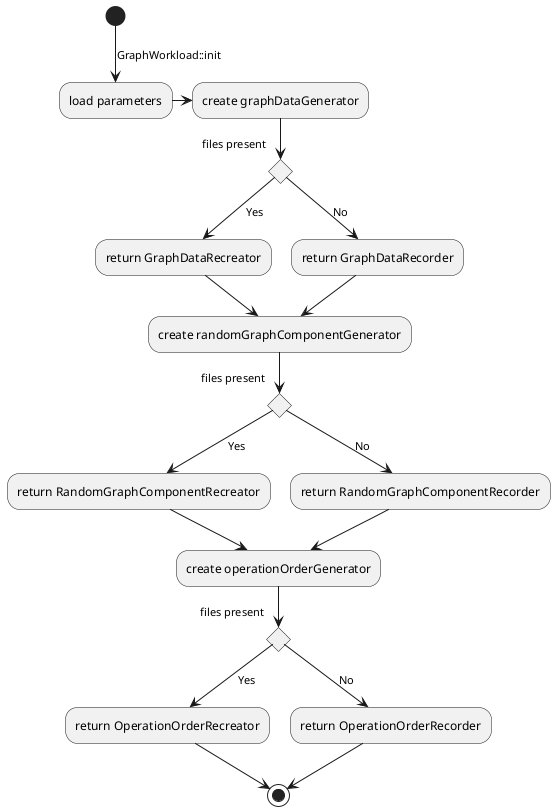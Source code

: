 @startuml
(*) --> [GraphWorkload::init] "load parameters"
-> "create graphDataGenerator"
if "files present"
--> [Yes] "return GraphDataRecreator"
--> "create randomGraphComponentGenerator"
else
--> [No] "return GraphDataRecorder"
--> "create randomGraphComponentGenerator"
endif

if "files present"
--> [Yes] "return RandomGraphComponentRecreator"
--> "create operationOrderGenerator"
else
--> [No] "return RandomGraphComponentRecorder"
--> "create operationOrderGenerator"
endif

if "files present"
--> [Yes] "return OperationOrderRecreator"
--> (*)
else
--> [No] "return OperationOrderRecorder"
endif
-->(*)
@enduml